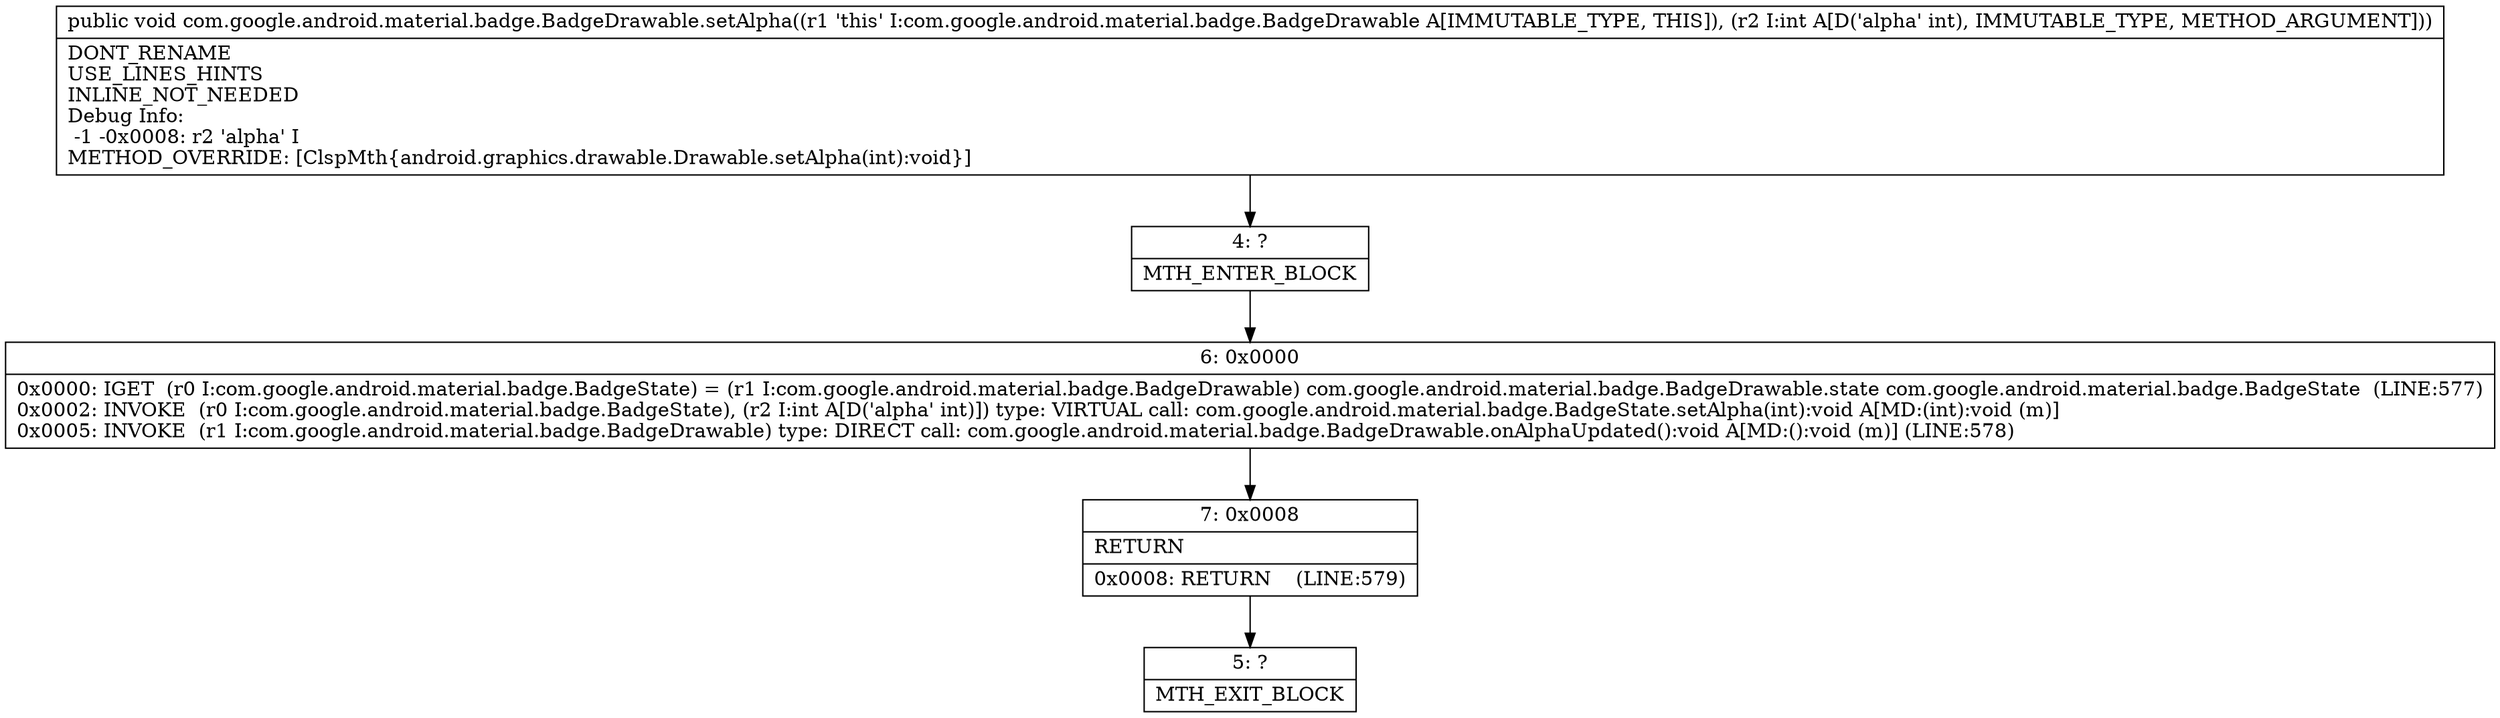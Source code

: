 digraph "CFG forcom.google.android.material.badge.BadgeDrawable.setAlpha(I)V" {
Node_4 [shape=record,label="{4\:\ ?|MTH_ENTER_BLOCK\l}"];
Node_6 [shape=record,label="{6\:\ 0x0000|0x0000: IGET  (r0 I:com.google.android.material.badge.BadgeState) = (r1 I:com.google.android.material.badge.BadgeDrawable) com.google.android.material.badge.BadgeDrawable.state com.google.android.material.badge.BadgeState  (LINE:577)\l0x0002: INVOKE  (r0 I:com.google.android.material.badge.BadgeState), (r2 I:int A[D('alpha' int)]) type: VIRTUAL call: com.google.android.material.badge.BadgeState.setAlpha(int):void A[MD:(int):void (m)]\l0x0005: INVOKE  (r1 I:com.google.android.material.badge.BadgeDrawable) type: DIRECT call: com.google.android.material.badge.BadgeDrawable.onAlphaUpdated():void A[MD:():void (m)] (LINE:578)\l}"];
Node_7 [shape=record,label="{7\:\ 0x0008|RETURN\l|0x0008: RETURN    (LINE:579)\l}"];
Node_5 [shape=record,label="{5\:\ ?|MTH_EXIT_BLOCK\l}"];
MethodNode[shape=record,label="{public void com.google.android.material.badge.BadgeDrawable.setAlpha((r1 'this' I:com.google.android.material.badge.BadgeDrawable A[IMMUTABLE_TYPE, THIS]), (r2 I:int A[D('alpha' int), IMMUTABLE_TYPE, METHOD_ARGUMENT]))  | DONT_RENAME\lUSE_LINES_HINTS\lINLINE_NOT_NEEDED\lDebug Info:\l  \-1 \-0x0008: r2 'alpha' I\lMETHOD_OVERRIDE: [ClspMth\{android.graphics.drawable.Drawable.setAlpha(int):void\}]\l}"];
MethodNode -> Node_4;Node_4 -> Node_6;
Node_6 -> Node_7;
Node_7 -> Node_5;
}

